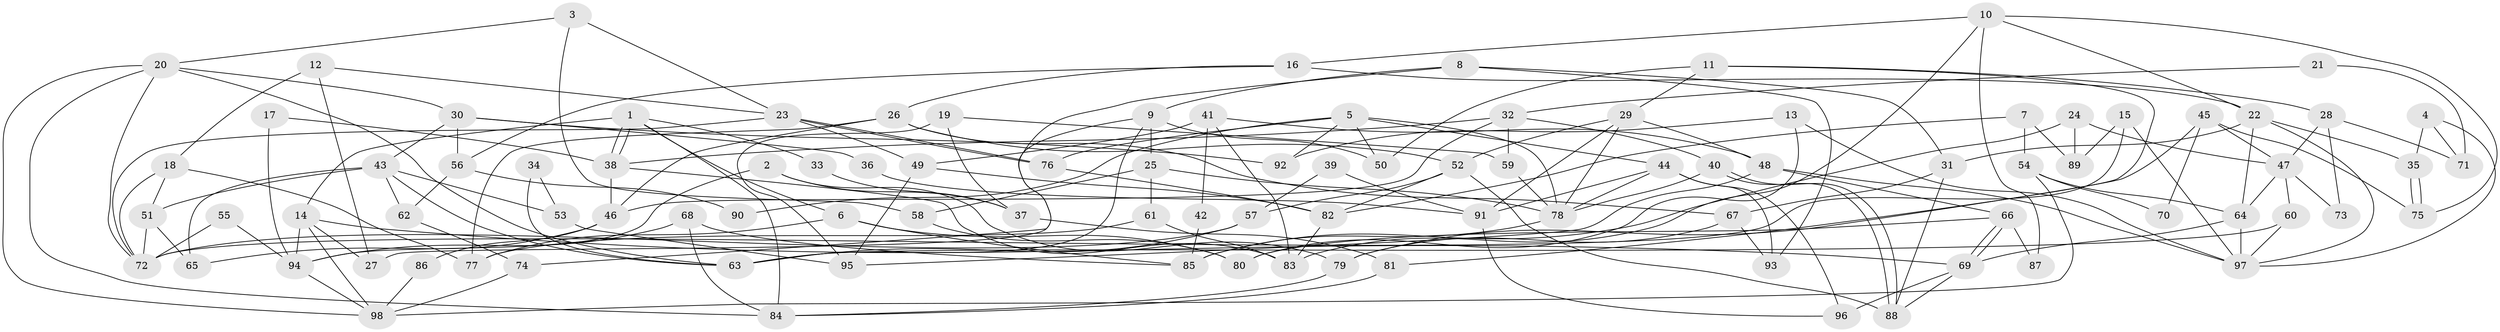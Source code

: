 // coarse degree distribution, {6: 0.10294117647058823, 3: 0.23529411764705882, 4: 0.19117647058823528, 8: 0.08823529411764706, 7: 0.04411764705882353, 12: 0.014705882352941176, 2: 0.17647058823529413, 9: 0.014705882352941176, 5: 0.10294117647058823, 10: 0.014705882352941176, 11: 0.014705882352941176}
// Generated by graph-tools (version 1.1) at 2025/18/03/04/25 18:18:35]
// undirected, 98 vertices, 196 edges
graph export_dot {
graph [start="1"]
  node [color=gray90,style=filled];
  1;
  2;
  3;
  4;
  5;
  6;
  7;
  8;
  9;
  10;
  11;
  12;
  13;
  14;
  15;
  16;
  17;
  18;
  19;
  20;
  21;
  22;
  23;
  24;
  25;
  26;
  27;
  28;
  29;
  30;
  31;
  32;
  33;
  34;
  35;
  36;
  37;
  38;
  39;
  40;
  41;
  42;
  43;
  44;
  45;
  46;
  47;
  48;
  49;
  50;
  51;
  52;
  53;
  54;
  55;
  56;
  57;
  58;
  59;
  60;
  61;
  62;
  63;
  64;
  65;
  66;
  67;
  68;
  69;
  70;
  71;
  72;
  73;
  74;
  75;
  76;
  77;
  78;
  79;
  80;
  81;
  82;
  83;
  84;
  85;
  86;
  87;
  88;
  89;
  90;
  91;
  92;
  93;
  94;
  95;
  96;
  97;
  98;
  1 -- 38;
  1 -- 38;
  1 -- 14;
  1 -- 6;
  1 -- 33;
  1 -- 84;
  2 -- 94;
  2 -- 79;
  2 -- 37;
  3 -- 23;
  3 -- 20;
  3 -- 58;
  4 -- 35;
  4 -- 97;
  4 -- 71;
  5 -- 44;
  5 -- 78;
  5 -- 50;
  5 -- 76;
  5 -- 90;
  5 -- 92;
  6 -- 77;
  6 -- 80;
  6 -- 85;
  7 -- 54;
  7 -- 82;
  7 -- 89;
  8 -- 9;
  8 -- 93;
  8 -- 31;
  8 -- 74;
  9 -- 25;
  9 -- 27;
  9 -- 50;
  9 -- 63;
  10 -- 83;
  10 -- 22;
  10 -- 16;
  10 -- 75;
  10 -- 87;
  11 -- 50;
  11 -- 29;
  11 -- 28;
  11 -- 81;
  12 -- 18;
  12 -- 23;
  12 -- 27;
  13 -- 97;
  13 -- 92;
  13 -- 80;
  14 -- 69;
  14 -- 98;
  14 -- 27;
  14 -- 94;
  15 -- 97;
  15 -- 89;
  15 -- 72;
  16 -- 26;
  16 -- 22;
  16 -- 56;
  17 -- 94;
  17 -- 38;
  18 -- 51;
  18 -- 72;
  18 -- 77;
  19 -- 37;
  19 -- 59;
  19 -- 95;
  20 -- 72;
  20 -- 63;
  20 -- 30;
  20 -- 84;
  20 -- 98;
  21 -- 32;
  21 -- 71;
  22 -- 31;
  22 -- 35;
  22 -- 64;
  22 -- 97;
  23 -- 76;
  23 -- 76;
  23 -- 72;
  23 -- 49;
  24 -- 85;
  24 -- 47;
  24 -- 89;
  25 -- 61;
  25 -- 58;
  25 -- 78;
  26 -- 52;
  26 -- 67;
  26 -- 46;
  26 -- 77;
  28 -- 47;
  28 -- 71;
  28 -- 73;
  29 -- 48;
  29 -- 78;
  29 -- 52;
  29 -- 91;
  30 -- 56;
  30 -- 36;
  30 -- 43;
  30 -- 92;
  31 -- 88;
  31 -- 67;
  32 -- 46;
  32 -- 38;
  32 -- 40;
  32 -- 59;
  33 -- 37;
  34 -- 53;
  34 -- 63;
  35 -- 75;
  35 -- 75;
  36 -- 91;
  37 -- 81;
  38 -- 83;
  38 -- 46;
  39 -- 91;
  39 -- 57;
  40 -- 88;
  40 -- 88;
  40 -- 78;
  41 -- 49;
  41 -- 48;
  41 -- 42;
  41 -- 83;
  42 -- 85;
  43 -- 51;
  43 -- 53;
  43 -- 62;
  43 -- 63;
  43 -- 65;
  44 -- 96;
  44 -- 78;
  44 -- 91;
  44 -- 93;
  45 -- 75;
  45 -- 47;
  45 -- 70;
  45 -- 79;
  46 -- 65;
  46 -- 86;
  47 -- 60;
  47 -- 64;
  47 -- 73;
  48 -- 66;
  48 -- 95;
  48 -- 97;
  49 -- 82;
  49 -- 95;
  51 -- 65;
  51 -- 72;
  52 -- 88;
  52 -- 57;
  52 -- 82;
  53 -- 95;
  54 -- 64;
  54 -- 98;
  54 -- 70;
  55 -- 94;
  55 -- 72;
  56 -- 62;
  56 -- 90;
  57 -- 63;
  57 -- 72;
  58 -- 80;
  59 -- 78;
  60 -- 63;
  60 -- 97;
  61 -- 77;
  61 -- 83;
  62 -- 74;
  64 -- 97;
  64 -- 69;
  66 -- 69;
  66 -- 69;
  66 -- 80;
  66 -- 87;
  67 -- 79;
  67 -- 93;
  68 -- 84;
  68 -- 85;
  68 -- 94;
  69 -- 88;
  69 -- 96;
  74 -- 98;
  76 -- 82;
  78 -- 85;
  79 -- 84;
  81 -- 84;
  82 -- 83;
  86 -- 98;
  91 -- 96;
  94 -- 98;
}
